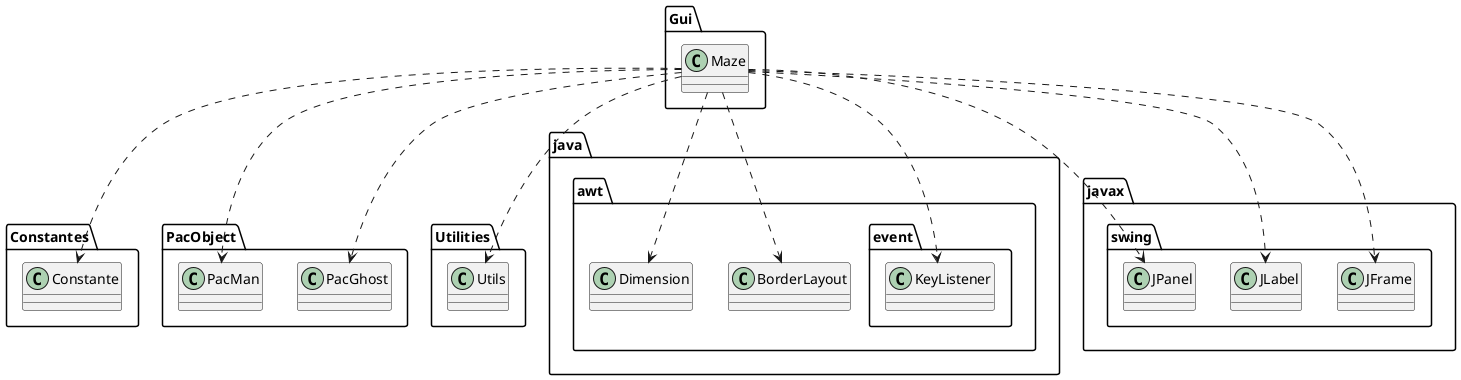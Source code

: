 @startuml
class Constantes.Constante
class Gui.Maze
class PacObject.PacGhost
class PacObject.PacMan
class Utilities.Utils
class java.awt.BorderLayout
class java.awt.Dimension
class java.awt.event.KeyListener
class javax.swing.JFrame
class javax.swing.JLabel
class javax.swing.JPanel
Gui.Maze ..> Constantes.Constante
Gui.Maze ..> PacObject.PacGhost
Gui.Maze ..> PacObject.PacMan
Gui.Maze ..> Utilities.Utils
Gui.Maze ..> java.awt.BorderLayout
Gui.Maze ..> java.awt.Dimension
Gui.Maze ..> java.awt.event.KeyListener
Gui.Maze ..> javax.swing.JFrame
Gui.Maze ..> javax.swing.JLabel
Gui.Maze ..> javax.swing.JPanel
@enduml